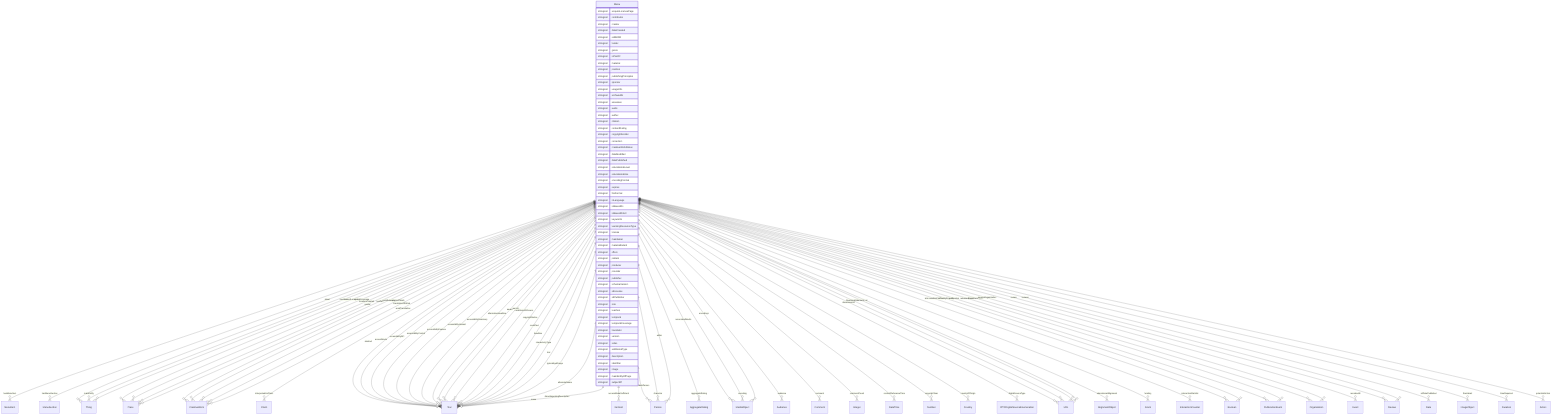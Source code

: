 erDiagram
Menu {
    stringList acquireLicensePage  
    stringList contributor  
    stringList creator  
    stringList dateCreated  
    stringList editEIDR  
    stringList funder  
    stringList genre  
    stringList isPartOf  
    stringList material  
    stringList position  
    stringList publishingPrinciples  
    stringList sponsor  
    stringList usageInfo  
    stringList archivedAt  
    stringList assesses  
    stringList audio  
    stringList author  
    stringList citation  
    stringList contentRating  
    stringList copyrightHolder  
    stringList correction  
    stringList creativeWorkStatus  
    stringList dateModified  
    stringList datePublished  
    stringList educationalLevel  
    stringList educationalUse  
    stringList encodingFormat  
    stringList expires  
    stringList fileFormat  
    stringList inLanguage  
    stringList isBasedOn  
    stringList isBasedOnUrl  
    stringList keywords  
    stringList learningResourceType  
    stringList license  
    stringList maintainer  
    stringList materialExtent  
    stringList offers  
    stringList pattern  
    stringList producer  
    stringList provider  
    stringList publisher  
    stringList schemaVersion  
    stringList sdLicense  
    stringList sdPublisher  
    stringList size  
    stringList teaches  
    stringList temporal  
    stringList temporalCoverage  
    stringList translator  
    stringList version  
    stringList video  
    stringList additionalType  
    stringList description  
    stringList identifier  
    stringList image  
    stringList mainEntityOfPage  
    stringList subjectOf  
}

Menu ||--}o MenuItem : "hasMenuItem"
Menu ||--}o MenuSection : "hasMenuSection"
Menu ||--}o Thing : "about"
Menu ||--}o Place : "contentLocation"
Menu ||--}o CreativeWork : "hasPart"
Menu ||--}o Claim : "interpretedAsClaim"
Menu ||--}o Thing : "mainEntity"
Menu ||--}o Place : "spatialCoverage"
Menu ||--}o CreativeWork : "workExample"
Menu ||--}o Text : "abstract"
Menu ||--}o Text : "accessMode"
Menu ||--}o ItemList : "accessModeSufficient"
Menu ||--}o Text : "accessibilityAPI"
Menu ||--}o Text : "accessibilityControl"
Menu ||--}o Text : "accessibilityFeature"
Menu ||--}o Text : "accessibilityHazard"
Menu ||--}o Text : "accessibilitySummary"
Menu ||--}o Person : "accountablePerson"
Menu ||--}o AggregateRating : "aggregateRating"
Menu ||--}o Text : "alternativeHeadline"
Menu ||--}o MediaObject : "associatedMedia"
Menu ||--}o Audience : "audience"
Menu ||--}o Text : "award"
Menu ||--}o Text : "awards"
Menu ||--}o Person : "character"
Menu ||--}o Comment : "comment"
Menu ||--}o Integer : "commentCount"
Menu ||--}o Text : "conditionsOfAccess"
Menu ||--}o DateTime : "contentReferenceTime"
Menu ||--}o Text : "copyrightNotice"
Menu ||--}o Number : "copyrightYear"
Menu ||--}o Country : "countryOfOrigin"
Menu ||--}o Text : "creditText"
Menu ||--}o IPTCDigitalSourceEnumeration : "digitalSourceType"
Menu ||--}o URL : "discussionUrl"
Menu ||--}o Person : "editor"
Menu ||--}o AlignmentObject : "educationalAlignment"
Menu ||--}o MediaObject : "encoding"
Menu ||--}o MediaObject : "encodings"
Menu ||--}o CreativeWork : "exampleOfWork"
Menu ||--}o Grant : "funding"
Menu ||--}o Text : "headline"
Menu ||--}o InteractionCounter : "interactionStatistic"
Menu ||--}o Text : "interactivityType"
Menu ||--}o Boolean : "isAccessibleForFree"
Menu ||--}o Boolean : "isFamilyFriendly"
Menu ||--}o Place : "locationCreated"
Menu ||--}o Thing : "mentions"
Menu ||--}o PublicationEvent : "publication"
Menu ||--}o Organization : "publisherImprint"
Menu ||--}o Event : "recordedAt"
Menu ||--}o PublicationEvent : "releasedEvent"
Menu ||--}o Review : "review"
Menu ||--}o Review : "reviews"
Menu ||--}o Date : "sdDatePublished"
Menu ||--}o Organization : "sourceOrganization"
Menu ||--}o Place : "spatial"
Menu ||--}o Text : "text"
Menu ||--}o ImageObject : "thumbnail"
Menu ||--}o URL : "thumbnailUrl"
Menu ||--}o Duration : "timeRequired"
Menu ||--}o CreativeWork : "translationOfWork"
Menu ||--}o Text : "typicalAgeRange"
Menu ||--}o CreativeWork : "workTranslation"
Menu ||--}o Text : "alternateName"
Menu ||--}o Text : "disambiguatingDescription"
Menu ||--}o Text : "name"
Menu ||--}o URL : "sameAs"
Menu ||--}o Action : "potentialAction"
Menu ||--}o URL : "url"